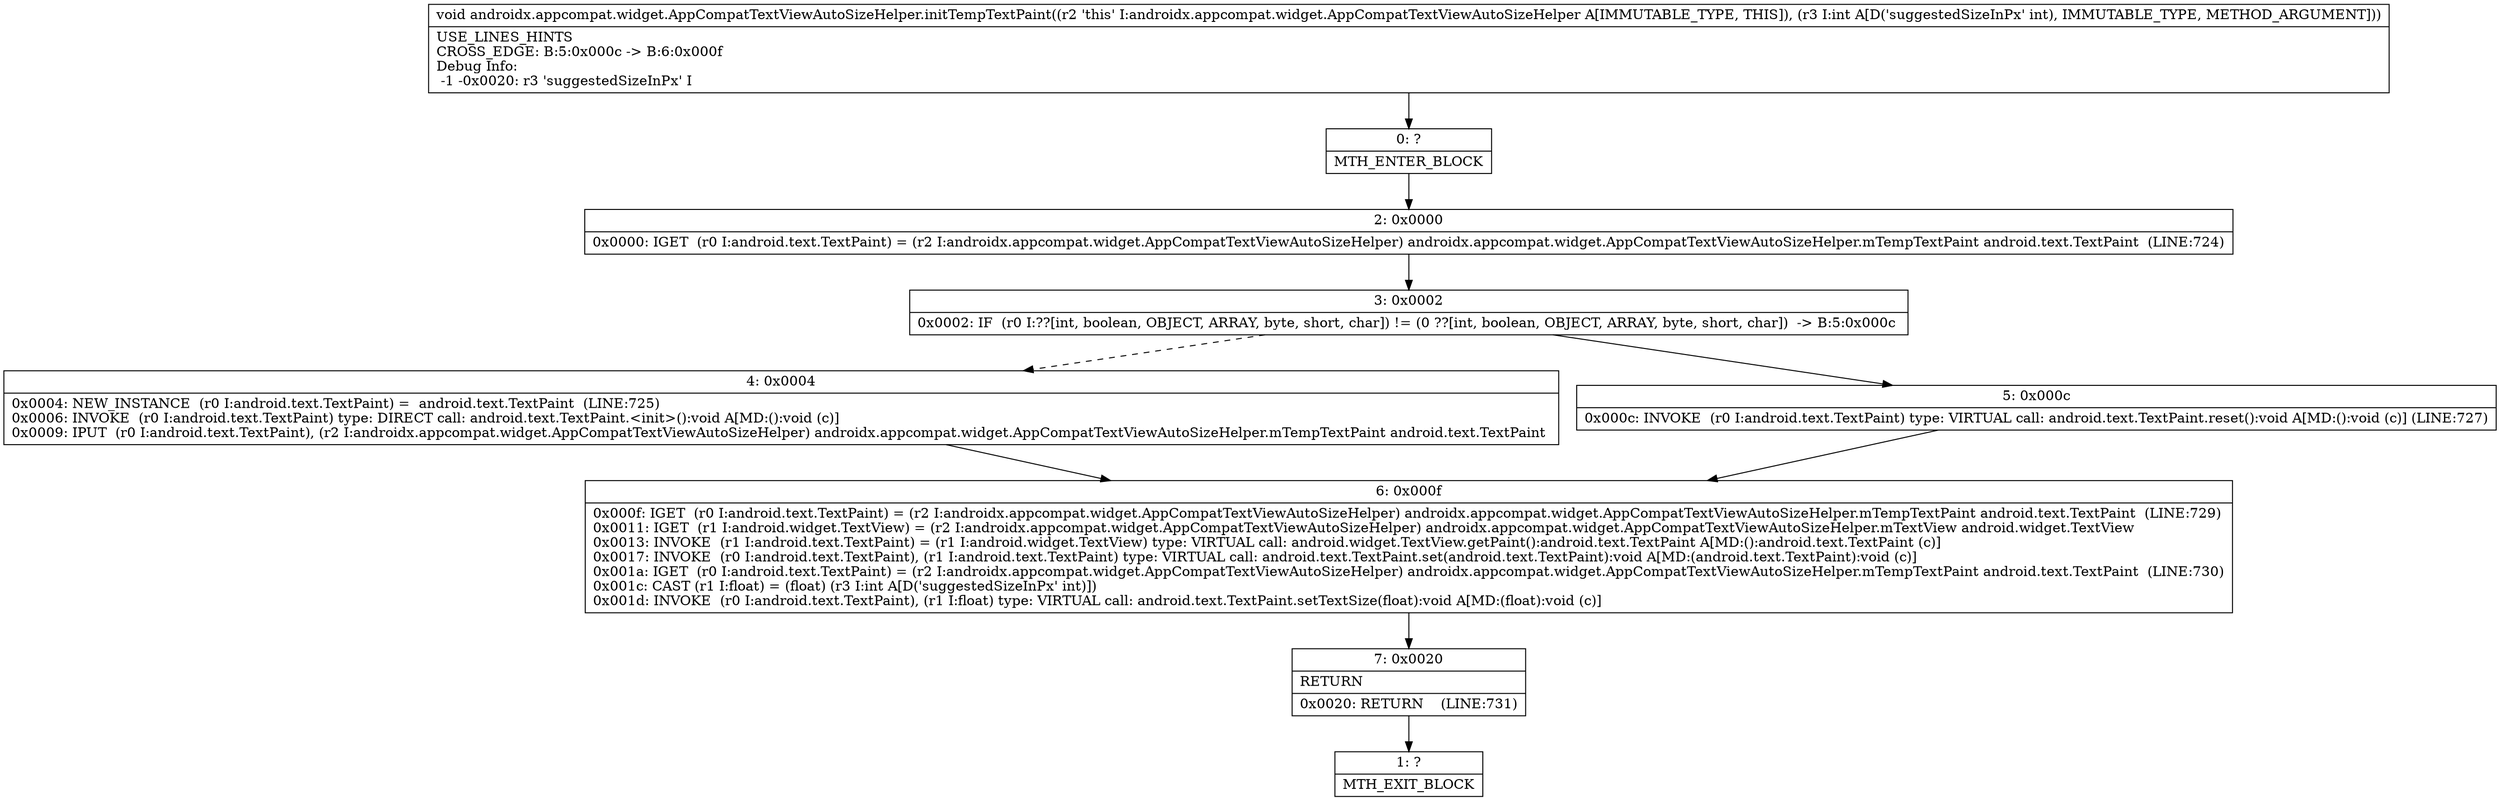 digraph "CFG forandroidx.appcompat.widget.AppCompatTextViewAutoSizeHelper.initTempTextPaint(I)V" {
Node_0 [shape=record,label="{0\:\ ?|MTH_ENTER_BLOCK\l}"];
Node_2 [shape=record,label="{2\:\ 0x0000|0x0000: IGET  (r0 I:android.text.TextPaint) = (r2 I:androidx.appcompat.widget.AppCompatTextViewAutoSizeHelper) androidx.appcompat.widget.AppCompatTextViewAutoSizeHelper.mTempTextPaint android.text.TextPaint  (LINE:724)\l}"];
Node_3 [shape=record,label="{3\:\ 0x0002|0x0002: IF  (r0 I:??[int, boolean, OBJECT, ARRAY, byte, short, char]) != (0 ??[int, boolean, OBJECT, ARRAY, byte, short, char])  \-\> B:5:0x000c \l}"];
Node_4 [shape=record,label="{4\:\ 0x0004|0x0004: NEW_INSTANCE  (r0 I:android.text.TextPaint) =  android.text.TextPaint  (LINE:725)\l0x0006: INVOKE  (r0 I:android.text.TextPaint) type: DIRECT call: android.text.TextPaint.\<init\>():void A[MD:():void (c)]\l0x0009: IPUT  (r0 I:android.text.TextPaint), (r2 I:androidx.appcompat.widget.AppCompatTextViewAutoSizeHelper) androidx.appcompat.widget.AppCompatTextViewAutoSizeHelper.mTempTextPaint android.text.TextPaint \l}"];
Node_6 [shape=record,label="{6\:\ 0x000f|0x000f: IGET  (r0 I:android.text.TextPaint) = (r2 I:androidx.appcompat.widget.AppCompatTextViewAutoSizeHelper) androidx.appcompat.widget.AppCompatTextViewAutoSizeHelper.mTempTextPaint android.text.TextPaint  (LINE:729)\l0x0011: IGET  (r1 I:android.widget.TextView) = (r2 I:androidx.appcompat.widget.AppCompatTextViewAutoSizeHelper) androidx.appcompat.widget.AppCompatTextViewAutoSizeHelper.mTextView android.widget.TextView \l0x0013: INVOKE  (r1 I:android.text.TextPaint) = (r1 I:android.widget.TextView) type: VIRTUAL call: android.widget.TextView.getPaint():android.text.TextPaint A[MD:():android.text.TextPaint (c)]\l0x0017: INVOKE  (r0 I:android.text.TextPaint), (r1 I:android.text.TextPaint) type: VIRTUAL call: android.text.TextPaint.set(android.text.TextPaint):void A[MD:(android.text.TextPaint):void (c)]\l0x001a: IGET  (r0 I:android.text.TextPaint) = (r2 I:androidx.appcompat.widget.AppCompatTextViewAutoSizeHelper) androidx.appcompat.widget.AppCompatTextViewAutoSizeHelper.mTempTextPaint android.text.TextPaint  (LINE:730)\l0x001c: CAST (r1 I:float) = (float) (r3 I:int A[D('suggestedSizeInPx' int)]) \l0x001d: INVOKE  (r0 I:android.text.TextPaint), (r1 I:float) type: VIRTUAL call: android.text.TextPaint.setTextSize(float):void A[MD:(float):void (c)]\l}"];
Node_7 [shape=record,label="{7\:\ 0x0020|RETURN\l|0x0020: RETURN    (LINE:731)\l}"];
Node_1 [shape=record,label="{1\:\ ?|MTH_EXIT_BLOCK\l}"];
Node_5 [shape=record,label="{5\:\ 0x000c|0x000c: INVOKE  (r0 I:android.text.TextPaint) type: VIRTUAL call: android.text.TextPaint.reset():void A[MD:():void (c)] (LINE:727)\l}"];
MethodNode[shape=record,label="{void androidx.appcompat.widget.AppCompatTextViewAutoSizeHelper.initTempTextPaint((r2 'this' I:androidx.appcompat.widget.AppCompatTextViewAutoSizeHelper A[IMMUTABLE_TYPE, THIS]), (r3 I:int A[D('suggestedSizeInPx' int), IMMUTABLE_TYPE, METHOD_ARGUMENT]))  | USE_LINES_HINTS\lCROSS_EDGE: B:5:0x000c \-\> B:6:0x000f\lDebug Info:\l  \-1 \-0x0020: r3 'suggestedSizeInPx' I\l}"];
MethodNode -> Node_0;Node_0 -> Node_2;
Node_2 -> Node_3;
Node_3 -> Node_4[style=dashed];
Node_3 -> Node_5;
Node_4 -> Node_6;
Node_6 -> Node_7;
Node_7 -> Node_1;
Node_5 -> Node_6;
}

